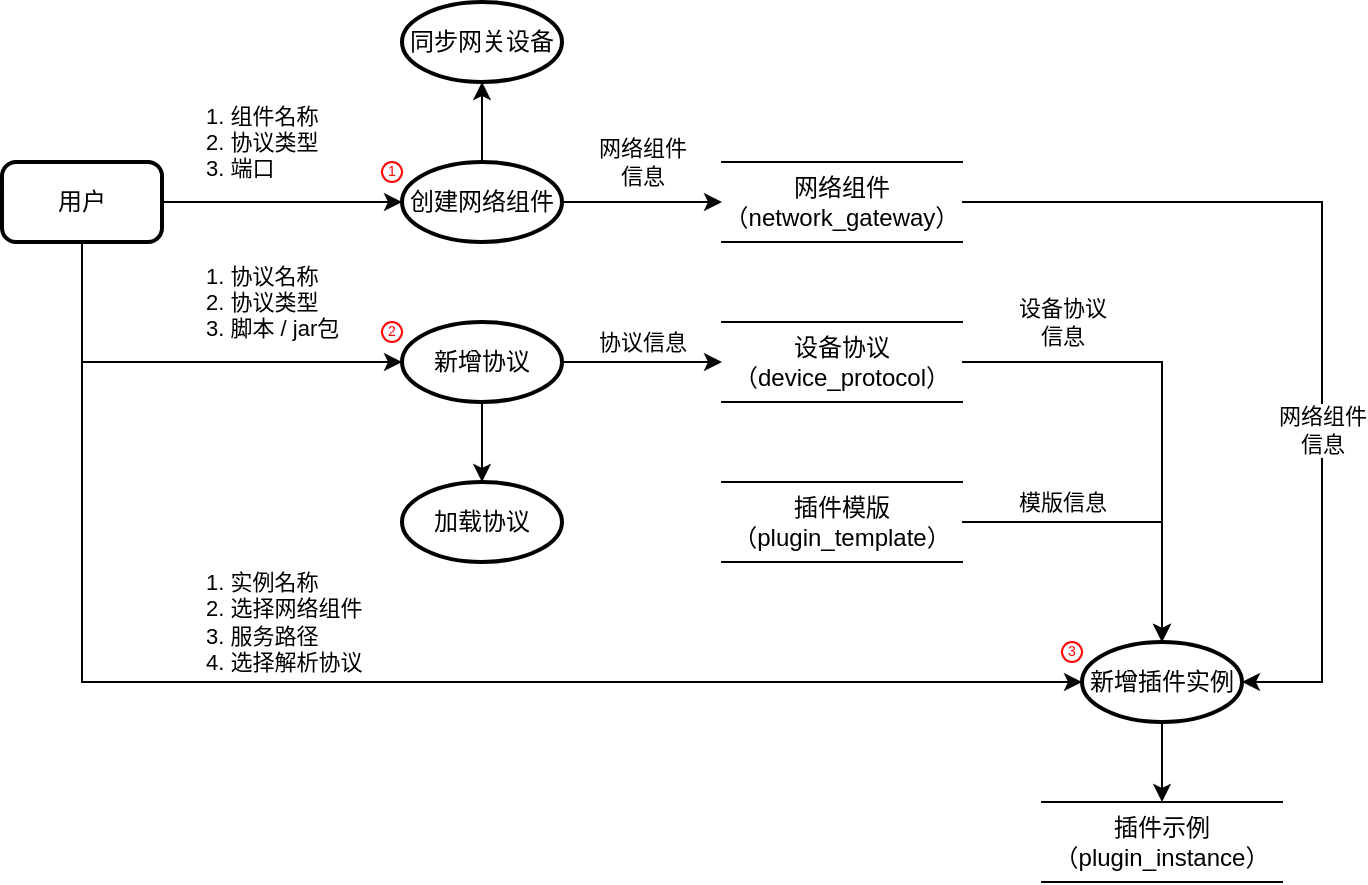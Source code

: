 <mxfile version="28.2.7">
  <diagram name="第 1 页" id="TWmrG3oodLnLUxh_rY0R">
    <mxGraphModel dx="740" dy="1557" grid="1" gridSize="10" guides="1" tooltips="1" connect="1" arrows="1" fold="1" page="1" pageScale="1" pageWidth="827" pageHeight="1169" math="0" shadow="0">
      <root>
        <mxCell id="0" />
        <mxCell id="1" parent="0" />
        <mxCell id="C81Zs6hBcrObSyvkOhi6-6" value="1. 组件名称&lt;div&gt;2. 协议类型&lt;/div&gt;&lt;div&gt;3. 端口&lt;/div&gt;" style="edgeStyle=orthogonalEdgeStyle;rounded=0;orthogonalLoop=1;jettySize=auto;html=1;align=left;" parent="1" source="C81Zs6hBcrObSyvkOhi6-4" target="C81Zs6hBcrObSyvkOhi6-5" edge="1">
          <mxGeometry x="-0.667" y="30" relative="1" as="geometry">
            <mxPoint as="offset" />
            <Array as="points">
              <mxPoint x="290" y="-100" />
              <mxPoint x="290" y="-100" />
            </Array>
          </mxGeometry>
        </mxCell>
        <mxCell id="C81Zs6hBcrObSyvkOhi6-19" value="1. 实例名称&lt;div&gt;2. 选择网络组件&lt;/div&gt;&lt;div&gt;3. 服务路径&lt;/div&gt;&lt;div&gt;4. 选择解析协议&lt;/div&gt;" style="edgeStyle=orthogonalEdgeStyle;rounded=0;orthogonalLoop=1;jettySize=auto;html=1;align=left;entryX=0;entryY=0.5;entryDx=0;entryDy=0;entryPerimeter=0;" parent="1" source="C81Zs6hBcrObSyvkOhi6-4" target="C81Zs6hBcrObSyvkOhi6-18" edge="1">
          <mxGeometry x="-0.222" y="30" relative="1" as="geometry">
            <mxPoint as="offset" />
            <mxPoint x="500" y="100" as="targetPoint" />
            <Array as="points">
              <mxPoint x="160" y="140" />
            </Array>
          </mxGeometry>
        </mxCell>
        <mxCell id="C81Zs6hBcrObSyvkOhi6-4" value="用户" style="rounded=1;whiteSpace=wrap;html=1;absoluteArcSize=1;arcSize=14;strokeWidth=2;" parent="1" vertex="1">
          <mxGeometry x="120" y="-120" width="80" height="40" as="geometry" />
        </mxCell>
        <mxCell id="C81Zs6hBcrObSyvkOhi6-9" value="网络组件&lt;div&gt;信息&lt;/div&gt;" style="edgeStyle=orthogonalEdgeStyle;rounded=0;orthogonalLoop=1;jettySize=auto;html=1;align=center;" parent="1" source="C81Zs6hBcrObSyvkOhi6-5" target="C81Zs6hBcrObSyvkOhi6-8" edge="1">
          <mxGeometry y="20" relative="1" as="geometry">
            <mxPoint as="offset" />
          </mxGeometry>
        </mxCell>
        <mxCell id="tgqBs-2qhETHzA4OnDz1-9" value="" style="edgeStyle=orthogonalEdgeStyle;rounded=0;orthogonalLoop=1;jettySize=auto;html=1;" edge="1" parent="1" source="C81Zs6hBcrObSyvkOhi6-5" target="C81Zs6hBcrObSyvkOhi6-14">
          <mxGeometry relative="1" as="geometry" />
        </mxCell>
        <mxCell id="C81Zs6hBcrObSyvkOhi6-5" value="创建网络组件" style="strokeWidth=2;html=1;shape=mxgraph.flowchart.start_1;whiteSpace=wrap;" parent="1" vertex="1">
          <mxGeometry x="320" y="-120" width="80" height="40" as="geometry" />
        </mxCell>
        <mxCell id="C81Zs6hBcrObSyvkOhi6-8" value="网络组件&lt;br&gt;（network_gateway）" style="shape=partialRectangle;whiteSpace=wrap;html=1;left=0;right=0;fillColor=none;" parent="1" vertex="1">
          <mxGeometry x="480" y="-120" width="120" height="40" as="geometry" />
        </mxCell>
        <mxCell id="C81Zs6hBcrObSyvkOhi6-13" value="协议信息" style="edgeStyle=orthogonalEdgeStyle;rounded=0;orthogonalLoop=1;jettySize=auto;html=1;" parent="1" source="C81Zs6hBcrObSyvkOhi6-10" target="C81Zs6hBcrObSyvkOhi6-12" edge="1">
          <mxGeometry y="10" relative="1" as="geometry">
            <mxPoint as="offset" />
          </mxGeometry>
        </mxCell>
        <mxCell id="tgqBs-2qhETHzA4OnDz1-10" value="" style="edgeStyle=orthogonalEdgeStyle;rounded=0;orthogonalLoop=1;jettySize=auto;html=1;" edge="1" parent="1" source="C81Zs6hBcrObSyvkOhi6-10" target="C81Zs6hBcrObSyvkOhi6-16">
          <mxGeometry relative="1" as="geometry" />
        </mxCell>
        <mxCell id="C81Zs6hBcrObSyvkOhi6-10" value="新增协议" style="strokeWidth=2;html=1;shape=mxgraph.flowchart.start_1;whiteSpace=wrap;" parent="1" vertex="1">
          <mxGeometry x="320" y="-40" width="80" height="40" as="geometry" />
        </mxCell>
        <mxCell id="C81Zs6hBcrObSyvkOhi6-11" value="1. 协议名称&lt;div&gt;2. 协议类型&lt;br&gt;&lt;div&gt;3. 脚本 / jar包&lt;/div&gt;&lt;/div&gt;" style="edgeStyle=orthogonalEdgeStyle;rounded=0;orthogonalLoop=1;jettySize=auto;html=1;entryX=0;entryY=0.5;entryDx=0;entryDy=0;entryPerimeter=0;align=left;" parent="1" source="C81Zs6hBcrObSyvkOhi6-4" target="C81Zs6hBcrObSyvkOhi6-10" edge="1">
          <mxGeometry x="0.091" y="30" relative="1" as="geometry">
            <mxPoint as="offset" />
            <Array as="points">
              <mxPoint x="160" y="-20" />
            </Array>
          </mxGeometry>
        </mxCell>
        <mxCell id="tgqBs-2qhETHzA4OnDz1-8" value="设备协议&lt;br&gt;信息" style="edgeStyle=orthogonalEdgeStyle;rounded=0;orthogonalLoop=1;jettySize=auto;html=1;entryX=0.5;entryY=0;entryDx=0;entryDy=0;entryPerimeter=0;" edge="1" parent="1" source="C81Zs6hBcrObSyvkOhi6-12" target="C81Zs6hBcrObSyvkOhi6-18">
          <mxGeometry x="-0.583" y="20" relative="1" as="geometry">
            <Array as="points">
              <mxPoint x="700" y="-20" />
            </Array>
            <mxPoint as="offset" />
          </mxGeometry>
        </mxCell>
        <mxCell id="C81Zs6hBcrObSyvkOhi6-12" value="设备协议&lt;br&gt;（device_protocol）" style="shape=partialRectangle;whiteSpace=wrap;html=1;left=0;right=0;fillColor=none;" parent="1" vertex="1">
          <mxGeometry x="480" y="-40" width="120" height="40" as="geometry" />
        </mxCell>
        <mxCell id="C81Zs6hBcrObSyvkOhi6-14" value="同步网关设备" style="strokeWidth=2;html=1;shape=mxgraph.flowchart.start_1;whiteSpace=wrap;" parent="1" vertex="1">
          <mxGeometry x="320" y="-200" width="80" height="40" as="geometry" />
        </mxCell>
        <mxCell id="C81Zs6hBcrObSyvkOhi6-16" value="加载协议" style="strokeWidth=2;html=1;shape=mxgraph.flowchart.start_1;whiteSpace=wrap;" parent="1" vertex="1">
          <mxGeometry x="320" y="40" width="80" height="40" as="geometry" />
        </mxCell>
        <mxCell id="tgqBs-2qhETHzA4OnDz1-11" value="插件示例&lt;br&gt;（plugin_instance）" style="shape=partialRectangle;whiteSpace=wrap;html=1;left=0;right=0;fillColor=none;" vertex="1" parent="1">
          <mxGeometry x="640" y="200" width="120" height="40" as="geometry" />
        </mxCell>
        <mxCell id="tgqBs-2qhETHzA4OnDz1-13" value="网络组件&lt;div&gt;信息&lt;/div&gt;" style="edgeStyle=orthogonalEdgeStyle;rounded=0;orthogonalLoop=1;jettySize=auto;html=1;horizontal=1;labelBackgroundColor=default;entryX=1;entryY=0.5;entryDx=0;entryDy=0;entryPerimeter=0;" edge="1" parent="1" source="C81Zs6hBcrObSyvkOhi6-8" target="C81Zs6hBcrObSyvkOhi6-18">
          <mxGeometry x="0.276" relative="1" as="geometry">
            <mxPoint x="600" y="-180" as="sourcePoint" />
            <mxPoint x="580" y="80" as="targetPoint" />
            <Array as="points">
              <mxPoint x="780" y="-100" />
              <mxPoint x="780" y="140" />
            </Array>
            <mxPoint as="offset" />
          </mxGeometry>
        </mxCell>
        <mxCell id="tgqBs-2qhETHzA4OnDz1-17" value="" style="edgeStyle=orthogonalEdgeStyle;rounded=0;orthogonalLoop=1;jettySize=auto;html=1;" edge="1" parent="1" source="C81Zs6hBcrObSyvkOhi6-18" target="tgqBs-2qhETHzA4OnDz1-11">
          <mxGeometry relative="1" as="geometry" />
        </mxCell>
        <mxCell id="C81Zs6hBcrObSyvkOhi6-18" value="新增插件实例" style="strokeWidth=2;html=1;shape=mxgraph.flowchart.start_1;whiteSpace=wrap;" parent="1" vertex="1">
          <mxGeometry x="660" y="120" width="80" height="40" as="geometry" />
        </mxCell>
        <mxCell id="tgqBs-2qhETHzA4OnDz1-16" value="模版信息" style="edgeStyle=orthogonalEdgeStyle;rounded=0;orthogonalLoop=1;jettySize=auto;html=1;" edge="1" parent="1" source="tgqBs-2qhETHzA4OnDz1-15" target="C81Zs6hBcrObSyvkOhi6-18">
          <mxGeometry x="-0.375" y="10" relative="1" as="geometry">
            <mxPoint as="offset" />
          </mxGeometry>
        </mxCell>
        <mxCell id="tgqBs-2qhETHzA4OnDz1-15" value="插件模版&lt;br&gt;（plugin_template）" style="shape=partialRectangle;whiteSpace=wrap;html=1;left=0;right=0;fillColor=none;" vertex="1" parent="1">
          <mxGeometry x="480" y="40" width="120" height="40" as="geometry" />
        </mxCell>
        <mxCell id="tgqBs-2qhETHzA4OnDz1-31" value="" style="group;verticalAlign=top;" vertex="1" connectable="0" parent="1">
          <mxGeometry x="310" y="-120" width="10" height="10" as="geometry" />
        </mxCell>
        <mxCell id="tgqBs-2qhETHzA4OnDz1-29" value="" style="ellipse;whiteSpace=wrap;html=1;aspect=fixed;container=0;fillColor=none;strokeColor=#FF0000;" vertex="1" parent="tgqBs-2qhETHzA4OnDz1-31">
          <mxGeometry width="10" height="10" as="geometry" />
        </mxCell>
        <mxCell id="tgqBs-2qhETHzA4OnDz1-30" value="&lt;font style=&quot;color: rgb(255, 0, 0);&quot;&gt;1&lt;/font&gt;" style="text;html=1;whiteSpace=wrap;strokeColor=none;fillColor=none;align=center;verticalAlign=middle;rounded=0;fontSize=7;container=0;" vertex="1" parent="tgqBs-2qhETHzA4OnDz1-31">
          <mxGeometry width="10" height="10" as="geometry" />
        </mxCell>
        <mxCell id="tgqBs-2qhETHzA4OnDz1-32" value="" style="group" vertex="1" connectable="0" parent="1">
          <mxGeometry x="310" y="-40" width="10" height="10" as="geometry" />
        </mxCell>
        <mxCell id="tgqBs-2qhETHzA4OnDz1-33" value="" style="ellipse;whiteSpace=wrap;html=1;aspect=fixed;container=0;fillColor=none;strokeColor=#FF0000;" vertex="1" parent="tgqBs-2qhETHzA4OnDz1-32">
          <mxGeometry width="10" height="10" as="geometry" />
        </mxCell>
        <mxCell id="tgqBs-2qhETHzA4OnDz1-34" value="&lt;font style=&quot;color: rgb(255, 0, 0);&quot;&gt;2&lt;/font&gt;" style="text;html=1;whiteSpace=wrap;strokeColor=none;fillColor=none;align=center;verticalAlign=middle;rounded=0;fontSize=7;container=0;" vertex="1" parent="tgqBs-2qhETHzA4OnDz1-32">
          <mxGeometry width="10" height="10" as="geometry" />
        </mxCell>
        <mxCell id="tgqBs-2qhETHzA4OnDz1-36" value="" style="group" vertex="1" connectable="0" parent="1">
          <mxGeometry x="650" y="120" width="10" height="10" as="geometry" />
        </mxCell>
        <mxCell id="tgqBs-2qhETHzA4OnDz1-37" value="" style="ellipse;whiteSpace=wrap;html=1;aspect=fixed;container=0;fillColor=none;strokeColor=#FF0000;" vertex="1" parent="tgqBs-2qhETHzA4OnDz1-36">
          <mxGeometry width="10" height="10" as="geometry" />
        </mxCell>
        <mxCell id="tgqBs-2qhETHzA4OnDz1-38" value="&lt;font color=&quot;#ff0000&quot;&gt;3&lt;/font&gt;" style="text;html=1;whiteSpace=wrap;strokeColor=none;fillColor=none;align=center;verticalAlign=middle;rounded=0;fontSize=7;container=0;" vertex="1" parent="tgqBs-2qhETHzA4OnDz1-36">
          <mxGeometry width="10" height="10" as="geometry" />
        </mxCell>
      </root>
    </mxGraphModel>
  </diagram>
</mxfile>
